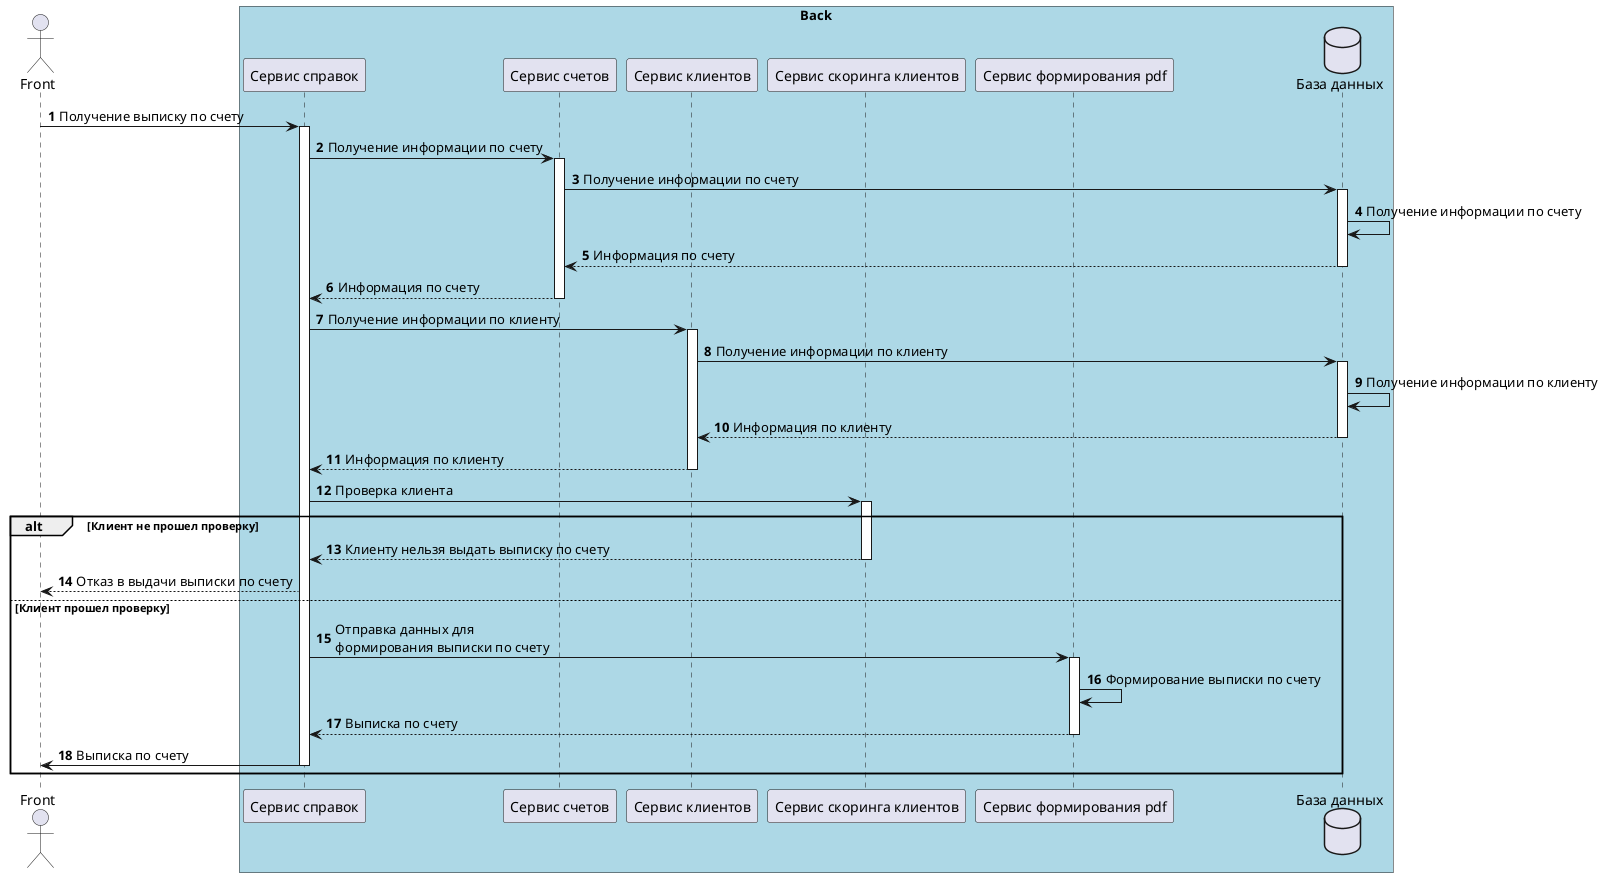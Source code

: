 @startuml
actor "Front" as front
autonumber
box "Back" #LightBlue
participant "Сервис справок" as report
participant "Сервис счетов" as account
participant "Сервис клиентов" as customer
participant "Сервис скоринга клиентов" as check
participant "Сервис формирования pdf" as pdf
database "База данных" as db
end box

front -> report++: Получение выписку по счету
report -> account++: Получение информации по счету
account -> db++:  Получение информации по счету
db -> db:  Получение информации по счету
db --> account--:  Информация по счету
account --> report--:  Информация по счету
report -> customer++: Получение информации по клиенту
customer -> db++:  Получение информации по клиенту
db -> db:  Получение информации по клиенту
db --> customer--:  Информация по клиенту
customer --> report--:  Информация по клиенту
report -> check++: Проверка клиента
alt Клиент не прошел проверку
check--> report--: Клиенту нельзя выдать выписку по счету
report--> front: Отказ в выдачи выписки по счету
else Клиент прошел проверку
report -> pdf++: Отправка данных для \nформирования выписки по счету
pdf -> pdf: Формирование выписки по счету
pdf --> report--:  Выписка по счету
report -> front--: Выписка по счету
end
@enduml